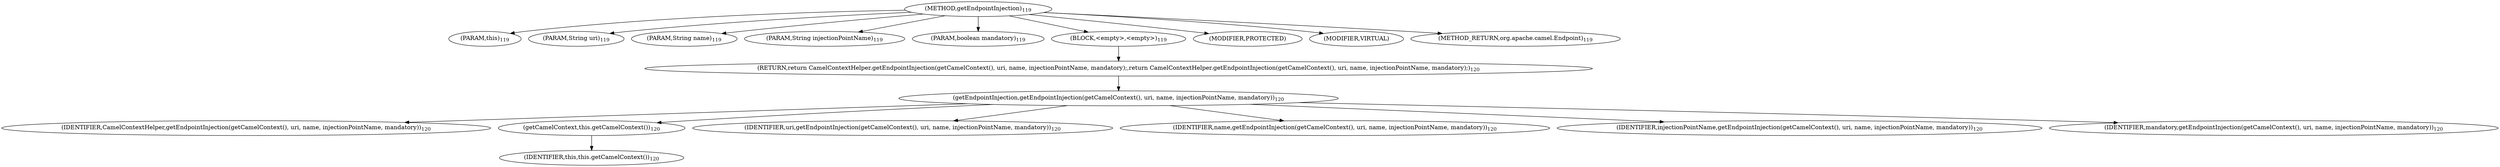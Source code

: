 digraph "getEndpointInjection" {  
"276" [label = <(METHOD,getEndpointInjection)<SUB>119</SUB>> ]
"21" [label = <(PARAM,this)<SUB>119</SUB>> ]
"277" [label = <(PARAM,String uri)<SUB>119</SUB>> ]
"278" [label = <(PARAM,String name)<SUB>119</SUB>> ]
"279" [label = <(PARAM,String injectionPointName)<SUB>119</SUB>> ]
"280" [label = <(PARAM,boolean mandatory)<SUB>119</SUB>> ]
"281" [label = <(BLOCK,&lt;empty&gt;,&lt;empty&gt;)<SUB>119</SUB>> ]
"282" [label = <(RETURN,return CamelContextHelper.getEndpointInjection(getCamelContext(), uri, name, injectionPointName, mandatory);,return CamelContextHelper.getEndpointInjection(getCamelContext(), uri, name, injectionPointName, mandatory);)<SUB>120</SUB>> ]
"283" [label = <(getEndpointInjection,getEndpointInjection(getCamelContext(), uri, name, injectionPointName, mandatory))<SUB>120</SUB>> ]
"284" [label = <(IDENTIFIER,CamelContextHelper,getEndpointInjection(getCamelContext(), uri, name, injectionPointName, mandatory))<SUB>120</SUB>> ]
"285" [label = <(getCamelContext,this.getCamelContext())<SUB>120</SUB>> ]
"20" [label = <(IDENTIFIER,this,this.getCamelContext())<SUB>120</SUB>> ]
"286" [label = <(IDENTIFIER,uri,getEndpointInjection(getCamelContext(), uri, name, injectionPointName, mandatory))<SUB>120</SUB>> ]
"287" [label = <(IDENTIFIER,name,getEndpointInjection(getCamelContext(), uri, name, injectionPointName, mandatory))<SUB>120</SUB>> ]
"288" [label = <(IDENTIFIER,injectionPointName,getEndpointInjection(getCamelContext(), uri, name, injectionPointName, mandatory))<SUB>120</SUB>> ]
"289" [label = <(IDENTIFIER,mandatory,getEndpointInjection(getCamelContext(), uri, name, injectionPointName, mandatory))<SUB>120</SUB>> ]
"290" [label = <(MODIFIER,PROTECTED)> ]
"291" [label = <(MODIFIER,VIRTUAL)> ]
"292" [label = <(METHOD_RETURN,org.apache.camel.Endpoint)<SUB>119</SUB>> ]
  "276" -> "21" 
  "276" -> "277" 
  "276" -> "278" 
  "276" -> "279" 
  "276" -> "280" 
  "276" -> "281" 
  "276" -> "290" 
  "276" -> "291" 
  "276" -> "292" 
  "281" -> "282" 
  "282" -> "283" 
  "283" -> "284" 
  "283" -> "285" 
  "283" -> "286" 
  "283" -> "287" 
  "283" -> "288" 
  "283" -> "289" 
  "285" -> "20" 
}

